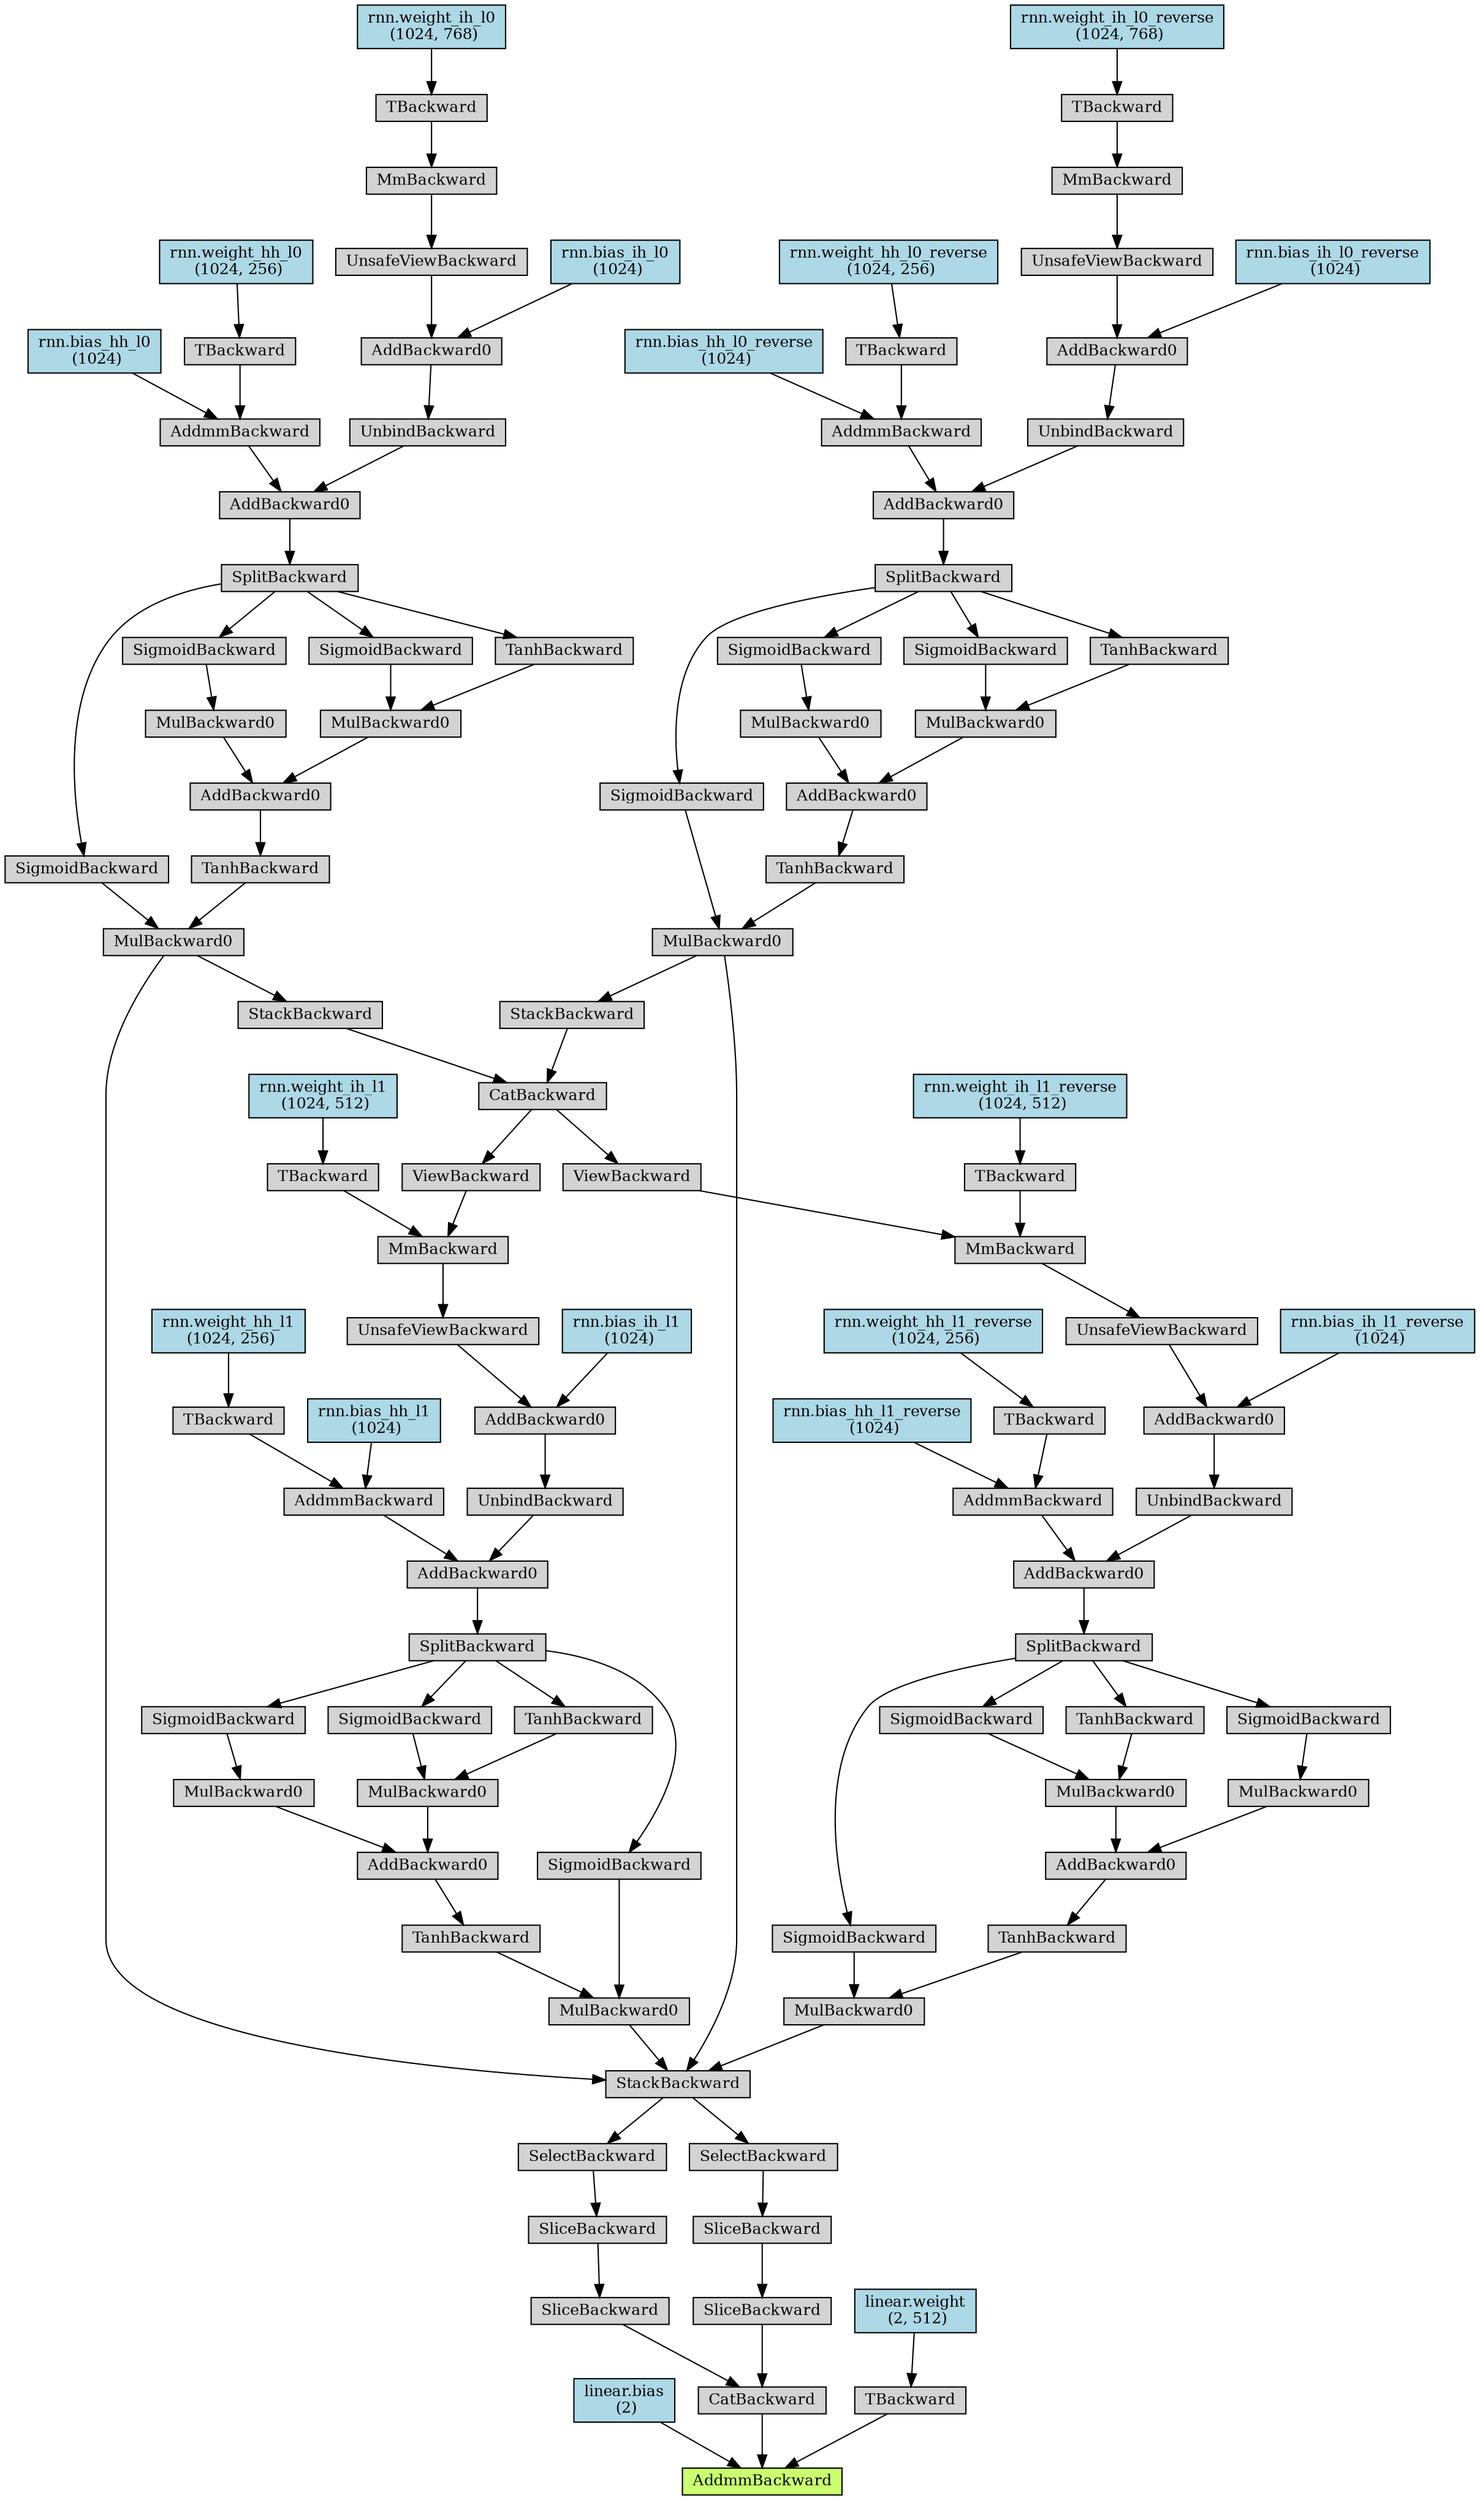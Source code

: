 digraph {
	graph [size="33.75,33.75"]
	node [align=left fontsize=12 height=0.2 ranksep=0.1 shape=box style=filled]
	2506185313200 [label=AddmmBackward fillcolor=darkolivegreen1]
	2506185312096 -> 2506185313200
	2506185312096 [label="linear.bias
 (2)" fillcolor=lightblue]
	2506185312624 -> 2506185313200
	2506185312624 [label=CatBackward]
	2506185312816 -> 2506185312624
	2506185312816 [label=SliceBackward]
	2506185311808 -> 2506185312816
	2506185311808 [label=SliceBackward]
	2506185311136 -> 2506185311808
	2506185311136 [label=SelectBackward]
	2506185311040 -> 2506185311136
	2506185311040 [label=StackBackward]
	2506185310752 -> 2506185311040
	2506185310752 [label=MulBackward0]
	2506162916560 -> 2506185310752
	2506162916560 [label=SigmoidBackward]
	2506162916656 -> 2506162916560
	2506162916656 [label=SplitBackward]
	2506162915504 -> 2506162916656
	2506162915504 [label=AddBackward0]
	2506162915984 -> 2506162915504
	2506162915984 [label=AddmmBackward]
	2506162915168 -> 2506162915984
	2506162915168 [label="rnn.bias_hh_l0
 (1024)" fillcolor=lightblue]
	2506162914496 -> 2506162915984
	2506162914496 [label=TBackward]
	2506162914784 -> 2506162914496
	2506162914784 [label="rnn.weight_hh_l0
 (1024, 256)" fillcolor=lightblue]
	2506162915792 -> 2506162915504
	2506162915792 [label=UnbindBackward]
	2506162914976 -> 2506162915792
	2506162914976 [label=AddBackward0]
	2506162914112 -> 2506162914976
	2506162914112 [label=UnsafeViewBackward]
	2506162913920 -> 2506162914112
	2506162913920 [label=MmBackward]
	2506162913536 -> 2506162913920
	2506162913536 [label=TBackward]
	2506162814736 -> 2506162913536
	2506162814736 [label="rnn.weight_ih_l0
 (1024, 768)" fillcolor=lightblue]
	2506162913440 -> 2506162914976
	2506162913440 [label="rnn.bias_ih_l0
 (1024)" fillcolor=lightblue]
	2506162917040 -> 2506185310752
	2506162917040 [label=TanhBackward]
	2506162916176 -> 2506162917040
	2506162916176 [label=AddBackward0]
	2506162915600 -> 2506162916176
	2506162915600 [label=MulBackward0]
	2506162913728 -> 2506162915600
	2506162913728 [label=SigmoidBackward]
	2506162916656 -> 2506162913728
	2506162914592 -> 2506162916176
	2506162914592 [label=MulBackward0]
	2506162814640 -> 2506162914592
	2506162814640 [label=SigmoidBackward]
	2506162916656 -> 2506162814640
	2506162812576 -> 2506162914592
	2506162812576 [label=TanhBackward]
	2506162916656 -> 2506162812576
	2506185310560 -> 2506185311040
	2506185310560 [label=MulBackward0]
	2506162916848 -> 2506185310560
	2506162916848 [label=SigmoidBackward]
	2506162814064 -> 2506162916848
	2506162814064 [label=SplitBackward]
	2506162814352 -> 2506162814064
	2506162814352 [label=AddBackward0]
	2506162813680 -> 2506162814352
	2506162813680 [label=AddmmBackward]
	2506162813488 -> 2506162813680
	2506162813488 [label="rnn.bias_hh_l0_reverse
 (1024)" fillcolor=lightblue]
	2506162813296 -> 2506162813680
	2506162813296 [label=TBackward]
	2506162812672 -> 2506162813296
	2506162812672 [label="rnn.weight_hh_l0_reverse
 (1024, 256)" fillcolor=lightblue]
	2506162813008 -> 2506162814352
	2506162813008 [label=UnbindBackward]
	2506162813104 -> 2506162813008
	2506162813104 [label=AddBackward0]
	2506162812480 -> 2506162813104
	2506162812480 [label=UnsafeViewBackward]
	2506162811616 -> 2506162812480
	2506162811616 [label=MmBackward]
	2506162811520 -> 2506162811616
	2506162811520 [label=TBackward]
	2506162811232 -> 2506162811520
	2506162811232 [label="rnn.weight_ih_l0_reverse
 (1024, 768)" fillcolor=lightblue]
	2506162812288 -> 2506162813104
	2506162812288 [label="rnn.bias_ih_l0_reverse
 (1024)" fillcolor=lightblue]
	2506162916080 -> 2506185310560
	2506162916080 [label=TanhBackward]
	2506162814544 -> 2506162916080
	2506162814544 [label=AddBackward0]
	2506162813584 -> 2506162814544
	2506162813584 [label=MulBackward0]
	2506162810944 -> 2506162813584
	2506162810944 [label=SigmoidBackward]
	2506162814064 -> 2506162810944
	2506162812000 -> 2506162814544
	2506162812000 [label=MulBackward0]
	2506162811424 -> 2506162812000
	2506162811424 [label=SigmoidBackward]
	2506162814064 -> 2506162811424
	2506162811040 -> 2506162812000
	2506162811040 [label=TanhBackward]
	2506162814064 -> 2506162811040
	2506162917136 -> 2506185311040
	2506162917136 [label=MulBackward0]
	2506162914016 -> 2506162917136
	2506162914016 [label=SigmoidBackward]
	2506160467536 -> 2506162914016
	2506160467536 [label=SplitBackward]
	2506160465472 -> 2506160467536
	2506160465472 [label=AddBackward0]
	2506160467440 -> 2506160465472
	2506160467440 [label=AddmmBackward]
	2506160466576 -> 2506160467440
	2506160466576 [label="rnn.bias_hh_l1
 (1024)" fillcolor=lightblue]
	2506160465904 -> 2506160467440
	2506160465904 [label=TBackward]
	2506160466384 -> 2506160465904
	2506160466384 [label="rnn.weight_hh_l1
 (1024, 256)" fillcolor=lightblue]
	2506160467248 -> 2506160465472
	2506160467248 [label=UnbindBackward]
	2506160466480 -> 2506160467248
	2506160466480 [label=AddBackward0]
	2506160466000 -> 2506160466480
	2506160466000 [label=UnsafeViewBackward]
	2506160465376 -> 2506160466000
	2506160465376 [label=MmBackward]
	2506160464992 -> 2506160465376
	2506160464992 [label=ViewBackward]
	2506160464320 -> 2506160464992
	2506160464320 [label=CatBackward]
	2506160463984 -> 2506160464320
	2506160463984 [label=StackBackward]
	2506185310752 -> 2506160463984
	2506160360944 -> 2506160464320
	2506160360944 [label=StackBackward]
	2506185310560 -> 2506160360944
	2506160464512 -> 2506160465376
	2506160464512 [label=TBackward]
	2506160464128 -> 2506160464512
	2506160464128 [label="rnn.weight_ih_l1
 (1024, 512)" fillcolor=lightblue]
	2506160465568 -> 2506160466480
	2506160465568 [label="rnn.bias_ih_l1
 (1024)" fillcolor=lightblue]
	2506162814160 -> 2506162917136
	2506162814160 [label=TanhBackward]
	2506160467632 -> 2506162814160
	2506160467632 [label=AddBackward0]
	2506160467056 -> 2506160467632
	2506160467056 [label=MulBackward0]
	2506160465184 -> 2506160467056
	2506160465184 [label=SigmoidBackward]
	2506160467536 -> 2506160465184
	2506160466192 -> 2506160467632
	2506160466192 [label=MulBackward0]
	2506160464416 -> 2506160466192
	2506160464416 [label=SigmoidBackward]
	2506160467536 -> 2506160464416
	2506160361376 -> 2506160466192
	2506160361376 [label=TanhBackward]
	2506160467536 -> 2506160361376
	2506162917232 -> 2506185311040
	2506162917232 [label=MulBackward0]
	2506162812096 -> 2506162917232
	2506162812096 [label=SigmoidBackward]
	2506160361040 -> 2506162812096
	2506160361040 [label=SplitBackward]
	2506160360368 -> 2506160361040
	2506160360368 [label=AddBackward0]
	2506160360656 -> 2506160360368
	2506160360656 [label=AddmmBackward]
	2506160359312 -> 2506160360656
	2506160359312 [label="rnn.bias_hh_l1_reverse
 (1024)" fillcolor=lightblue]
	2506160359888 -> 2506160360656
	2506160359888 [label=TBackward]
	2506160359600 -> 2506160359888
	2506160359600 [label="rnn.weight_hh_l1_reverse
 (1024, 256)" fillcolor=lightblue]
	2506160360464 -> 2506160360368
	2506160360464 [label=UnbindBackward]
	2506160359792 -> 2506160360464
	2506160359792 [label=AddBackward0]
	2506160358976 -> 2506160359792
	2506160358976 [label=UnsafeViewBackward]
	2506160358592 -> 2506160358976
	2506160358592 [label=MmBackward]
	2506160357920 -> 2506160358592
	2506160357920 [label=ViewBackward]
	2506160464320 -> 2506160357920
	2506160357824 -> 2506160358592
	2506160357824 [label=TBackward]
	2506160357536 -> 2506160357824
	2506160357536 [label="rnn.weight_ih_l1_reverse
 (1024, 512)" fillcolor=lightblue]
	2506160358304 -> 2506160359792
	2506160358304 [label="rnn.bias_ih_l1_reverse
 (1024)" fillcolor=lightblue]
	2506160466960 -> 2506162917232
	2506160466960 [label=TanhBackward]
	2506160358880 -> 2506160466960
	2506160358880 [label=AddBackward0]
	2506160359984 -> 2506160358880
	2506160359984 [label=MulBackward0]
	2506160358400 -> 2506160359984
	2506160358400 [label=SigmoidBackward]
	2506160361040 -> 2506160358400
	2506160359408 -> 2506160358880
	2506160359408 [label=MulBackward0]
	2506160357728 -> 2506160359408
	2506160357728 [label=SigmoidBackward]
	2506160361040 -> 2506160357728
	2506160238496 -> 2506160359408
	2506160238496 [label=TanhBackward]
	2506160361040 -> 2506160238496
	2506185312000 -> 2506185312624
	2506185312000 [label=SliceBackward]
	2506185311616 -> 2506185312000
	2506185311616 [label=SliceBackward]
	2506185310944 -> 2506185311616
	2506185310944 [label=SelectBackward]
	2506185311040 -> 2506185310944
	2506185313104 -> 2506185313200
	2506185313104 [label=TBackward]
	2506185311520 -> 2506185313104
	2506185311520 [label="linear.weight
 (2, 512)" fillcolor=lightblue]
}
